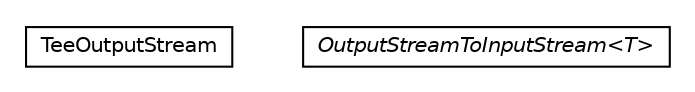 #!/usr/local/bin/dot
#
# Class diagram 
# Generated by UMLGraph version 5.1 (http://www.umlgraph.org/)
#

digraph G {
	edge [fontname="Helvetica",fontsize=10,labelfontname="Helvetica",labelfontsize=10];
	node [fontname="Helvetica",fontsize=10,shape=plaintext];
	nodesep=0.25;
	ranksep=0.5;
	// com.gc.iotools.stream.os.TeeOutputStream
	c39 [label=<<table title="com.gc.iotools.stream.os.TeeOutputStream" border="0" cellborder="1" cellspacing="0" cellpadding="2" port="p" href="./TeeOutputStream.html">
		<tr><td><table border="0" cellspacing="0" cellpadding="1">
<tr><td align="center" balign="center"> TeeOutputStream </td></tr>
		</table></td></tr>
		</table>>, fontname="Helvetica", fontcolor="black", fontsize=10.0];
	// com.gc.iotools.stream.os.OutputStreamToInputStream<T>
	c40 [label=<<table title="com.gc.iotools.stream.os.OutputStreamToInputStream" border="0" cellborder="1" cellspacing="0" cellpadding="2" port="p" href="./OutputStreamToInputStream.html">
		<tr><td><table border="0" cellspacing="0" cellpadding="1">
<tr><td align="center" balign="center"><font face="Helvetica-Oblique"> OutputStreamToInputStream&lt;T&gt; </font></td></tr>
		</table></td></tr>
		</table>>, fontname="Helvetica", fontcolor="black", fontsize=10.0];
}

